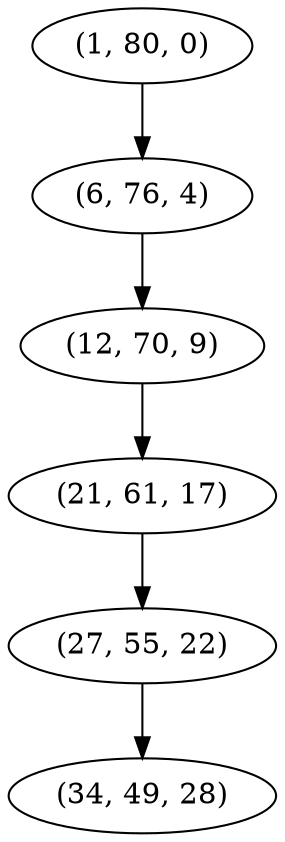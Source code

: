 digraph tree {
    "(1, 80, 0)";
    "(6, 76, 4)";
    "(12, 70, 9)";
    "(21, 61, 17)";
    "(27, 55, 22)";
    "(34, 49, 28)";
    "(1, 80, 0)" -> "(6, 76, 4)";
    "(6, 76, 4)" -> "(12, 70, 9)";
    "(12, 70, 9)" -> "(21, 61, 17)";
    "(21, 61, 17)" -> "(27, 55, 22)";
    "(27, 55, 22)" -> "(34, 49, 28)";
}
